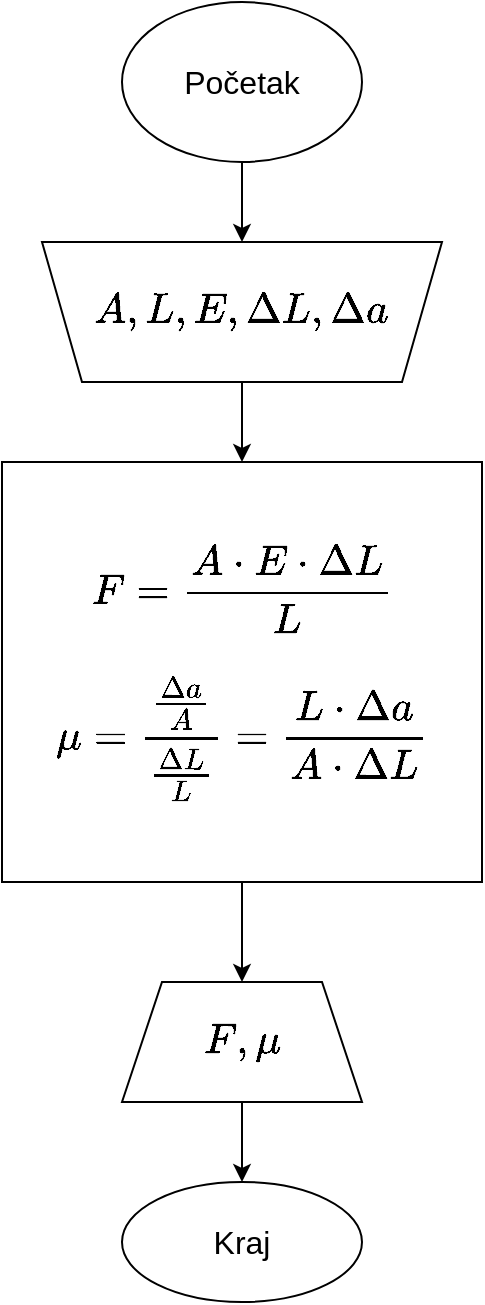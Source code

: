 <mxfile version="20.4.0" type="device"><diagram id="RtVRiFB00Wctm10ILpeA" name="Page-1"><mxGraphModel dx="907" dy="1097" grid="1" gridSize="10" guides="1" tooltips="1" connect="1" arrows="1" fold="1" page="1" pageScale="1" pageWidth="827" pageHeight="1169" math="1" shadow="0"><root><mxCell id="0"/><mxCell id="1" parent="0"/><mxCell id="4vThLNcnYzWwuwdjyJor-3" value="" style="edgeStyle=orthogonalEdgeStyle;rounded=0;orthogonalLoop=1;jettySize=auto;html=1;fontSize=16;" edge="1" parent="1" source="4vThLNcnYzWwuwdjyJor-1" target="4vThLNcnYzWwuwdjyJor-2"><mxGeometry relative="1" as="geometry"/></mxCell><mxCell id="4vThLNcnYzWwuwdjyJor-1" value="Početak" style="ellipse;whiteSpace=wrap;html=1;fontSize=16;" vertex="1" parent="1"><mxGeometry x="340" y="80" width="120" height="80" as="geometry"/></mxCell><mxCell id="4vThLNcnYzWwuwdjyJor-5" value="" style="edgeStyle=orthogonalEdgeStyle;rounded=0;orthogonalLoop=1;jettySize=auto;html=1;fontSize=16;" edge="1" parent="1" source="4vThLNcnYzWwuwdjyJor-2" target="4vThLNcnYzWwuwdjyJor-4"><mxGeometry relative="1" as="geometry"/></mxCell><mxCell id="4vThLNcnYzWwuwdjyJor-2" value="`A, L, E, DeltaL, Deltaa`" style="shape=trapezoid;perimeter=trapezoidPerimeter;whiteSpace=wrap;html=1;fixedSize=1;fontSize=18;direction=west;" vertex="1" parent="1"><mxGeometry x="300" y="200" width="200" height="70" as="geometry"/></mxCell><mxCell id="4vThLNcnYzWwuwdjyJor-7" value="" style="edgeStyle=orthogonalEdgeStyle;rounded=0;orthogonalLoop=1;jettySize=auto;html=1;fontSize=16;" edge="1" parent="1" source="4vThLNcnYzWwuwdjyJor-4" target="4vThLNcnYzWwuwdjyJor-6"><mxGeometry relative="1" as="geometry"/></mxCell><mxCell id="4vThLNcnYzWwuwdjyJor-4" value="`F=(A*E*DeltaL)/L`&lt;br style=&quot;font-size: 18px;&quot;&gt;&lt;br style=&quot;font-size: 18px;&quot;&gt;`mu=((Deltaa)/A)/((DeltaL)/L) = (L*Deltaa)/(A*DeltaL)`" style="whiteSpace=wrap;html=1;fontSize=18;" vertex="1" parent="1"><mxGeometry x="280" y="310" width="240" height="210" as="geometry"/></mxCell><mxCell id="4vThLNcnYzWwuwdjyJor-9" value="" style="edgeStyle=orthogonalEdgeStyle;rounded=0;orthogonalLoop=1;jettySize=auto;html=1;fontSize=16;" edge="1" parent="1" source="4vThLNcnYzWwuwdjyJor-6" target="4vThLNcnYzWwuwdjyJor-8"><mxGeometry relative="1" as="geometry"/></mxCell><mxCell id="4vThLNcnYzWwuwdjyJor-6" value="`F, mu`" style="shape=trapezoid;perimeter=trapezoidPerimeter;whiteSpace=wrap;html=1;fixedSize=1;fontSize=18;" vertex="1" parent="1"><mxGeometry x="340" y="570" width="120" height="60" as="geometry"/></mxCell><mxCell id="4vThLNcnYzWwuwdjyJor-8" value="Kraj" style="ellipse;whiteSpace=wrap;html=1;fontSize=16;" vertex="1" parent="1"><mxGeometry x="340" y="670" width="120" height="60" as="geometry"/></mxCell></root></mxGraphModel></diagram></mxfile>